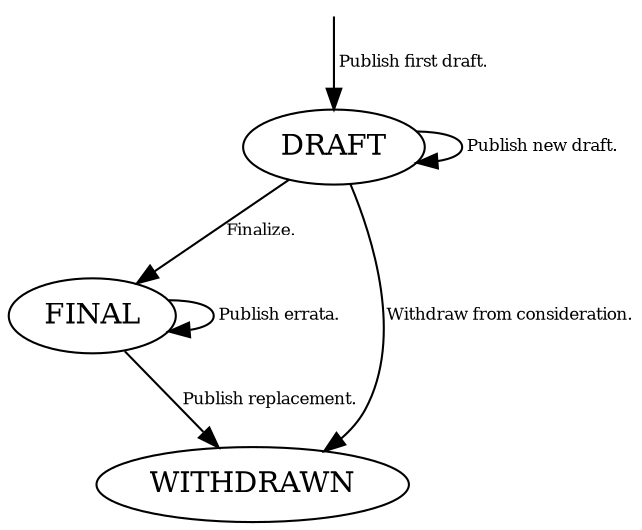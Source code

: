 digraph srfi_states {
  invisible_start [shape=point, style=invis]
  invisible_start -> DRAFT [label=" Publish first draft.", fontsize="8"];
  DRAFT -> DRAFT [label=" Publish new draft.", fontsize="8"];
  DRAFT -> FINAL [label=" Finalize.", fontsize="8"];
  DRAFT -> WITHDRAWN [label=" Withdraw from consideration.", fontsize="8"];
  FINAL -> FINAL [label=" Publish errata.", fontsize="8"];
  FINAL -> WITHDRAWN [label=" Publish replacement.", fontsize="8"];
}
